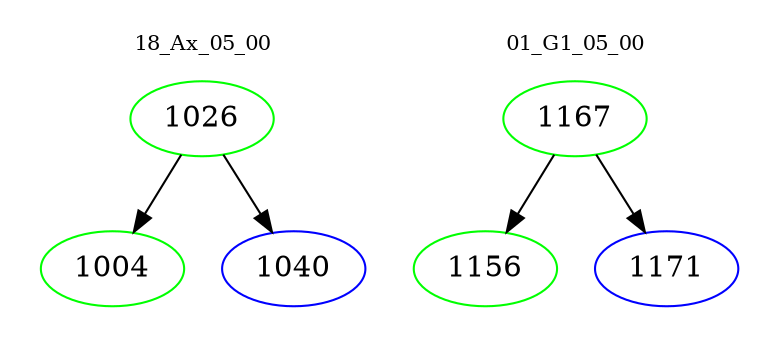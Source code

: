 digraph{
subgraph cluster_0 {
color = white
label = "18_Ax_05_00";
fontsize=10;
T0_1026 [label="1026", color="green"]
T0_1026 -> T0_1004 [color="black"]
T0_1004 [label="1004", color="green"]
T0_1026 -> T0_1040 [color="black"]
T0_1040 [label="1040", color="blue"]
}
subgraph cluster_1 {
color = white
label = "01_G1_05_00";
fontsize=10;
T1_1167 [label="1167", color="green"]
T1_1167 -> T1_1156 [color="black"]
T1_1156 [label="1156", color="green"]
T1_1167 -> T1_1171 [color="black"]
T1_1171 [label="1171", color="blue"]
}
}
